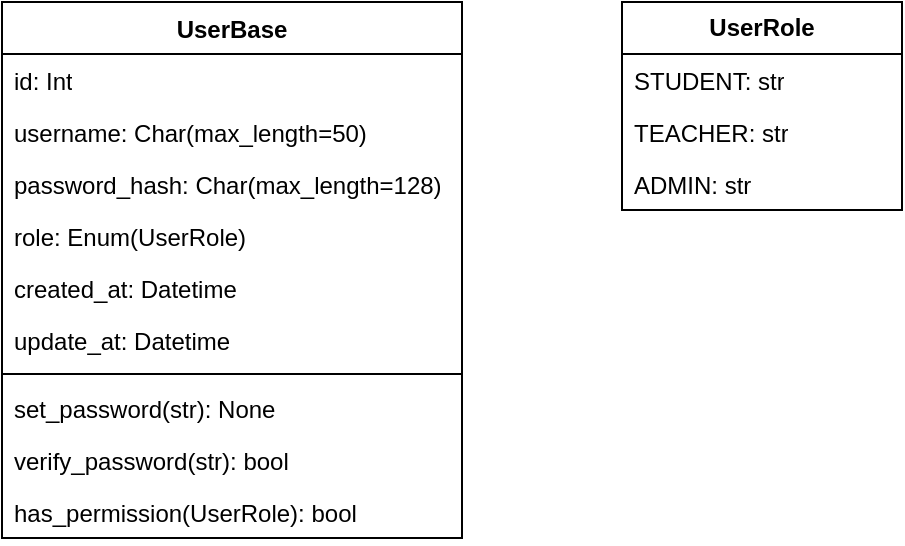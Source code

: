 <mxfile version="26.2.15">
  <diagram name="第 1 页" id="vIZzFrLJowoH1GmUhl0v">
    <mxGraphModel dx="693" dy="501" grid="1" gridSize="10" guides="1" tooltips="1" connect="1" arrows="1" fold="1" page="1" pageScale="1" pageWidth="827" pageHeight="1169" background="none" math="0" shadow="0">
      <root>
        <mxCell id="0" />
        <mxCell id="1" parent="0" />
        <mxCell id="IihaGMGQI8_7Hf37I6JR-9" value="UserBase" style="swimlane;fontStyle=1;align=center;verticalAlign=top;childLayout=stackLayout;horizontal=1;startSize=26;horizontalStack=0;resizeParent=1;resizeParentMax=0;resizeLast=0;collapsible=1;marginBottom=0;whiteSpace=wrap;html=1;" parent="1" vertex="1">
          <mxGeometry x="250" y="200" width="230" height="268" as="geometry" />
        </mxCell>
        <mxCell id="IihaGMGQI8_7Hf37I6JR-15" value="id: Int" style="text;strokeColor=none;fillColor=none;align=left;verticalAlign=top;spacingLeft=4;spacingRight=4;overflow=hidden;rotatable=0;points=[[0,0.5],[1,0.5]];portConstraint=eastwest;whiteSpace=wrap;html=1;" parent="IihaGMGQI8_7Hf37I6JR-9" vertex="1">
          <mxGeometry y="26" width="230" height="26" as="geometry" />
        </mxCell>
        <mxCell id="IihaGMGQI8_7Hf37I6JR-3" value="username: Char(max_length=50)" style="text;strokeColor=none;fillColor=none;align=left;verticalAlign=top;spacingLeft=4;spacingRight=4;overflow=hidden;rotatable=0;points=[[0,0.5],[1,0.5]];portConstraint=eastwest;whiteSpace=wrap;html=1;" parent="IihaGMGQI8_7Hf37I6JR-9" vertex="1">
          <mxGeometry y="52" width="230" height="26" as="geometry" />
        </mxCell>
        <mxCell id="IihaGMGQI8_7Hf37I6JR-4" value="password_hash: Char(max_length=128)" style="text;strokeColor=none;fillColor=none;align=left;verticalAlign=top;spacingLeft=4;spacingRight=4;overflow=hidden;rotatable=0;points=[[0,0.5],[1,0.5]];portConstraint=eastwest;whiteSpace=wrap;html=1;" parent="IihaGMGQI8_7Hf37I6JR-9" vertex="1">
          <mxGeometry y="78" width="230" height="26" as="geometry" />
        </mxCell>
        <mxCell id="IihaGMGQI8_7Hf37I6JR-6" value="role: Enum(UserRole)" style="text;strokeColor=none;fillColor=none;align=left;verticalAlign=top;spacingLeft=4;spacingRight=4;overflow=hidden;rotatable=0;points=[[0,0.5],[1,0.5]];portConstraint=eastwest;whiteSpace=wrap;html=1;" parent="IihaGMGQI8_7Hf37I6JR-9" vertex="1">
          <mxGeometry y="104" width="230" height="26" as="geometry" />
        </mxCell>
        <mxCell id="IihaGMGQI8_7Hf37I6JR-7" value="created_at: Datetime" style="text;strokeColor=none;fillColor=none;align=left;verticalAlign=top;spacingLeft=4;spacingRight=4;overflow=hidden;rotatable=0;points=[[0,0.5],[1,0.5]];portConstraint=eastwest;whiteSpace=wrap;html=1;" parent="IihaGMGQI8_7Hf37I6JR-9" vertex="1">
          <mxGeometry y="130" width="230" height="26" as="geometry" />
        </mxCell>
        <mxCell id="IihaGMGQI8_7Hf37I6JR-5" value="update_at: Datetime" style="text;strokeColor=none;fillColor=none;align=left;verticalAlign=top;spacingLeft=4;spacingRight=4;overflow=hidden;rotatable=0;points=[[0,0.5],[1,0.5]];portConstraint=eastwest;whiteSpace=wrap;html=1;" parent="IihaGMGQI8_7Hf37I6JR-9" vertex="1">
          <mxGeometry y="156" width="230" height="26" as="geometry" />
        </mxCell>
        <mxCell id="IihaGMGQI8_7Hf37I6JR-11" value="" style="line;strokeWidth=1;fillColor=none;align=left;verticalAlign=middle;spacingTop=-1;spacingLeft=3;spacingRight=3;rotatable=0;labelPosition=right;points=[];portConstraint=eastwest;strokeColor=inherit;" parent="IihaGMGQI8_7Hf37I6JR-9" vertex="1">
          <mxGeometry y="182" width="230" height="8" as="geometry" />
        </mxCell>
        <mxCell id="IihaGMGQI8_7Hf37I6JR-12" value="set_password(str): None" style="text;strokeColor=none;fillColor=none;align=left;verticalAlign=top;spacingLeft=4;spacingRight=4;overflow=hidden;rotatable=0;points=[[0,0.5],[1,0.5]];portConstraint=eastwest;whiteSpace=wrap;html=1;" parent="IihaGMGQI8_7Hf37I6JR-9" vertex="1">
          <mxGeometry y="190" width="230" height="26" as="geometry" />
        </mxCell>
        <mxCell id="IihaGMGQI8_7Hf37I6JR-16" value="verify_password(str): bool" style="text;strokeColor=none;fillColor=none;align=left;verticalAlign=top;spacingLeft=4;spacingRight=4;overflow=hidden;rotatable=0;points=[[0,0.5],[1,0.5]];portConstraint=eastwest;whiteSpace=wrap;html=1;" parent="IihaGMGQI8_7Hf37I6JR-9" vertex="1">
          <mxGeometry y="216" width="230" height="26" as="geometry" />
        </mxCell>
        <mxCell id="IihaGMGQI8_7Hf37I6JR-17" value="has_permission(UserRole): bool" style="text;strokeColor=none;fillColor=none;align=left;verticalAlign=top;spacingLeft=4;spacingRight=4;overflow=hidden;rotatable=0;points=[[0,0.5],[1,0.5]];portConstraint=eastwest;whiteSpace=wrap;html=1;" parent="IihaGMGQI8_7Hf37I6JR-9" vertex="1">
          <mxGeometry y="242" width="230" height="26" as="geometry" />
        </mxCell>
        <mxCell id="PntM0F2uzWXRqaNGZ4Yy-5" value="&lt;b&gt;UserRole&lt;/b&gt;" style="swimlane;fontStyle=0;childLayout=stackLayout;horizontal=1;startSize=26;fillColor=none;horizontalStack=0;resizeParent=1;resizeParentMax=0;resizeLast=0;collapsible=1;marginBottom=0;whiteSpace=wrap;html=1;" vertex="1" parent="1">
          <mxGeometry x="560" y="200" width="140" height="104" as="geometry" />
        </mxCell>
        <mxCell id="PntM0F2uzWXRqaNGZ4Yy-6" value="STUDENT: str" style="text;strokeColor=none;fillColor=none;align=left;verticalAlign=top;spacingLeft=4;spacingRight=4;overflow=hidden;rotatable=0;points=[[0,0.5],[1,0.5]];portConstraint=eastwest;whiteSpace=wrap;html=1;" vertex="1" parent="PntM0F2uzWXRqaNGZ4Yy-5">
          <mxGeometry y="26" width="140" height="26" as="geometry" />
        </mxCell>
        <mxCell id="PntM0F2uzWXRqaNGZ4Yy-7" value="TEACHER: str" style="text;strokeColor=none;fillColor=none;align=left;verticalAlign=top;spacingLeft=4;spacingRight=4;overflow=hidden;rotatable=0;points=[[0,0.5],[1,0.5]];portConstraint=eastwest;whiteSpace=wrap;html=1;" vertex="1" parent="PntM0F2uzWXRqaNGZ4Yy-5">
          <mxGeometry y="52" width="140" height="26" as="geometry" />
        </mxCell>
        <mxCell id="PntM0F2uzWXRqaNGZ4Yy-8" value="ADMIN: str" style="text;strokeColor=none;fillColor=none;align=left;verticalAlign=top;spacingLeft=4;spacingRight=4;overflow=hidden;rotatable=0;points=[[0,0.5],[1,0.5]];portConstraint=eastwest;whiteSpace=wrap;html=1;" vertex="1" parent="PntM0F2uzWXRqaNGZ4Yy-5">
          <mxGeometry y="78" width="140" height="26" as="geometry" />
        </mxCell>
      </root>
    </mxGraphModel>
  </diagram>
</mxfile>
